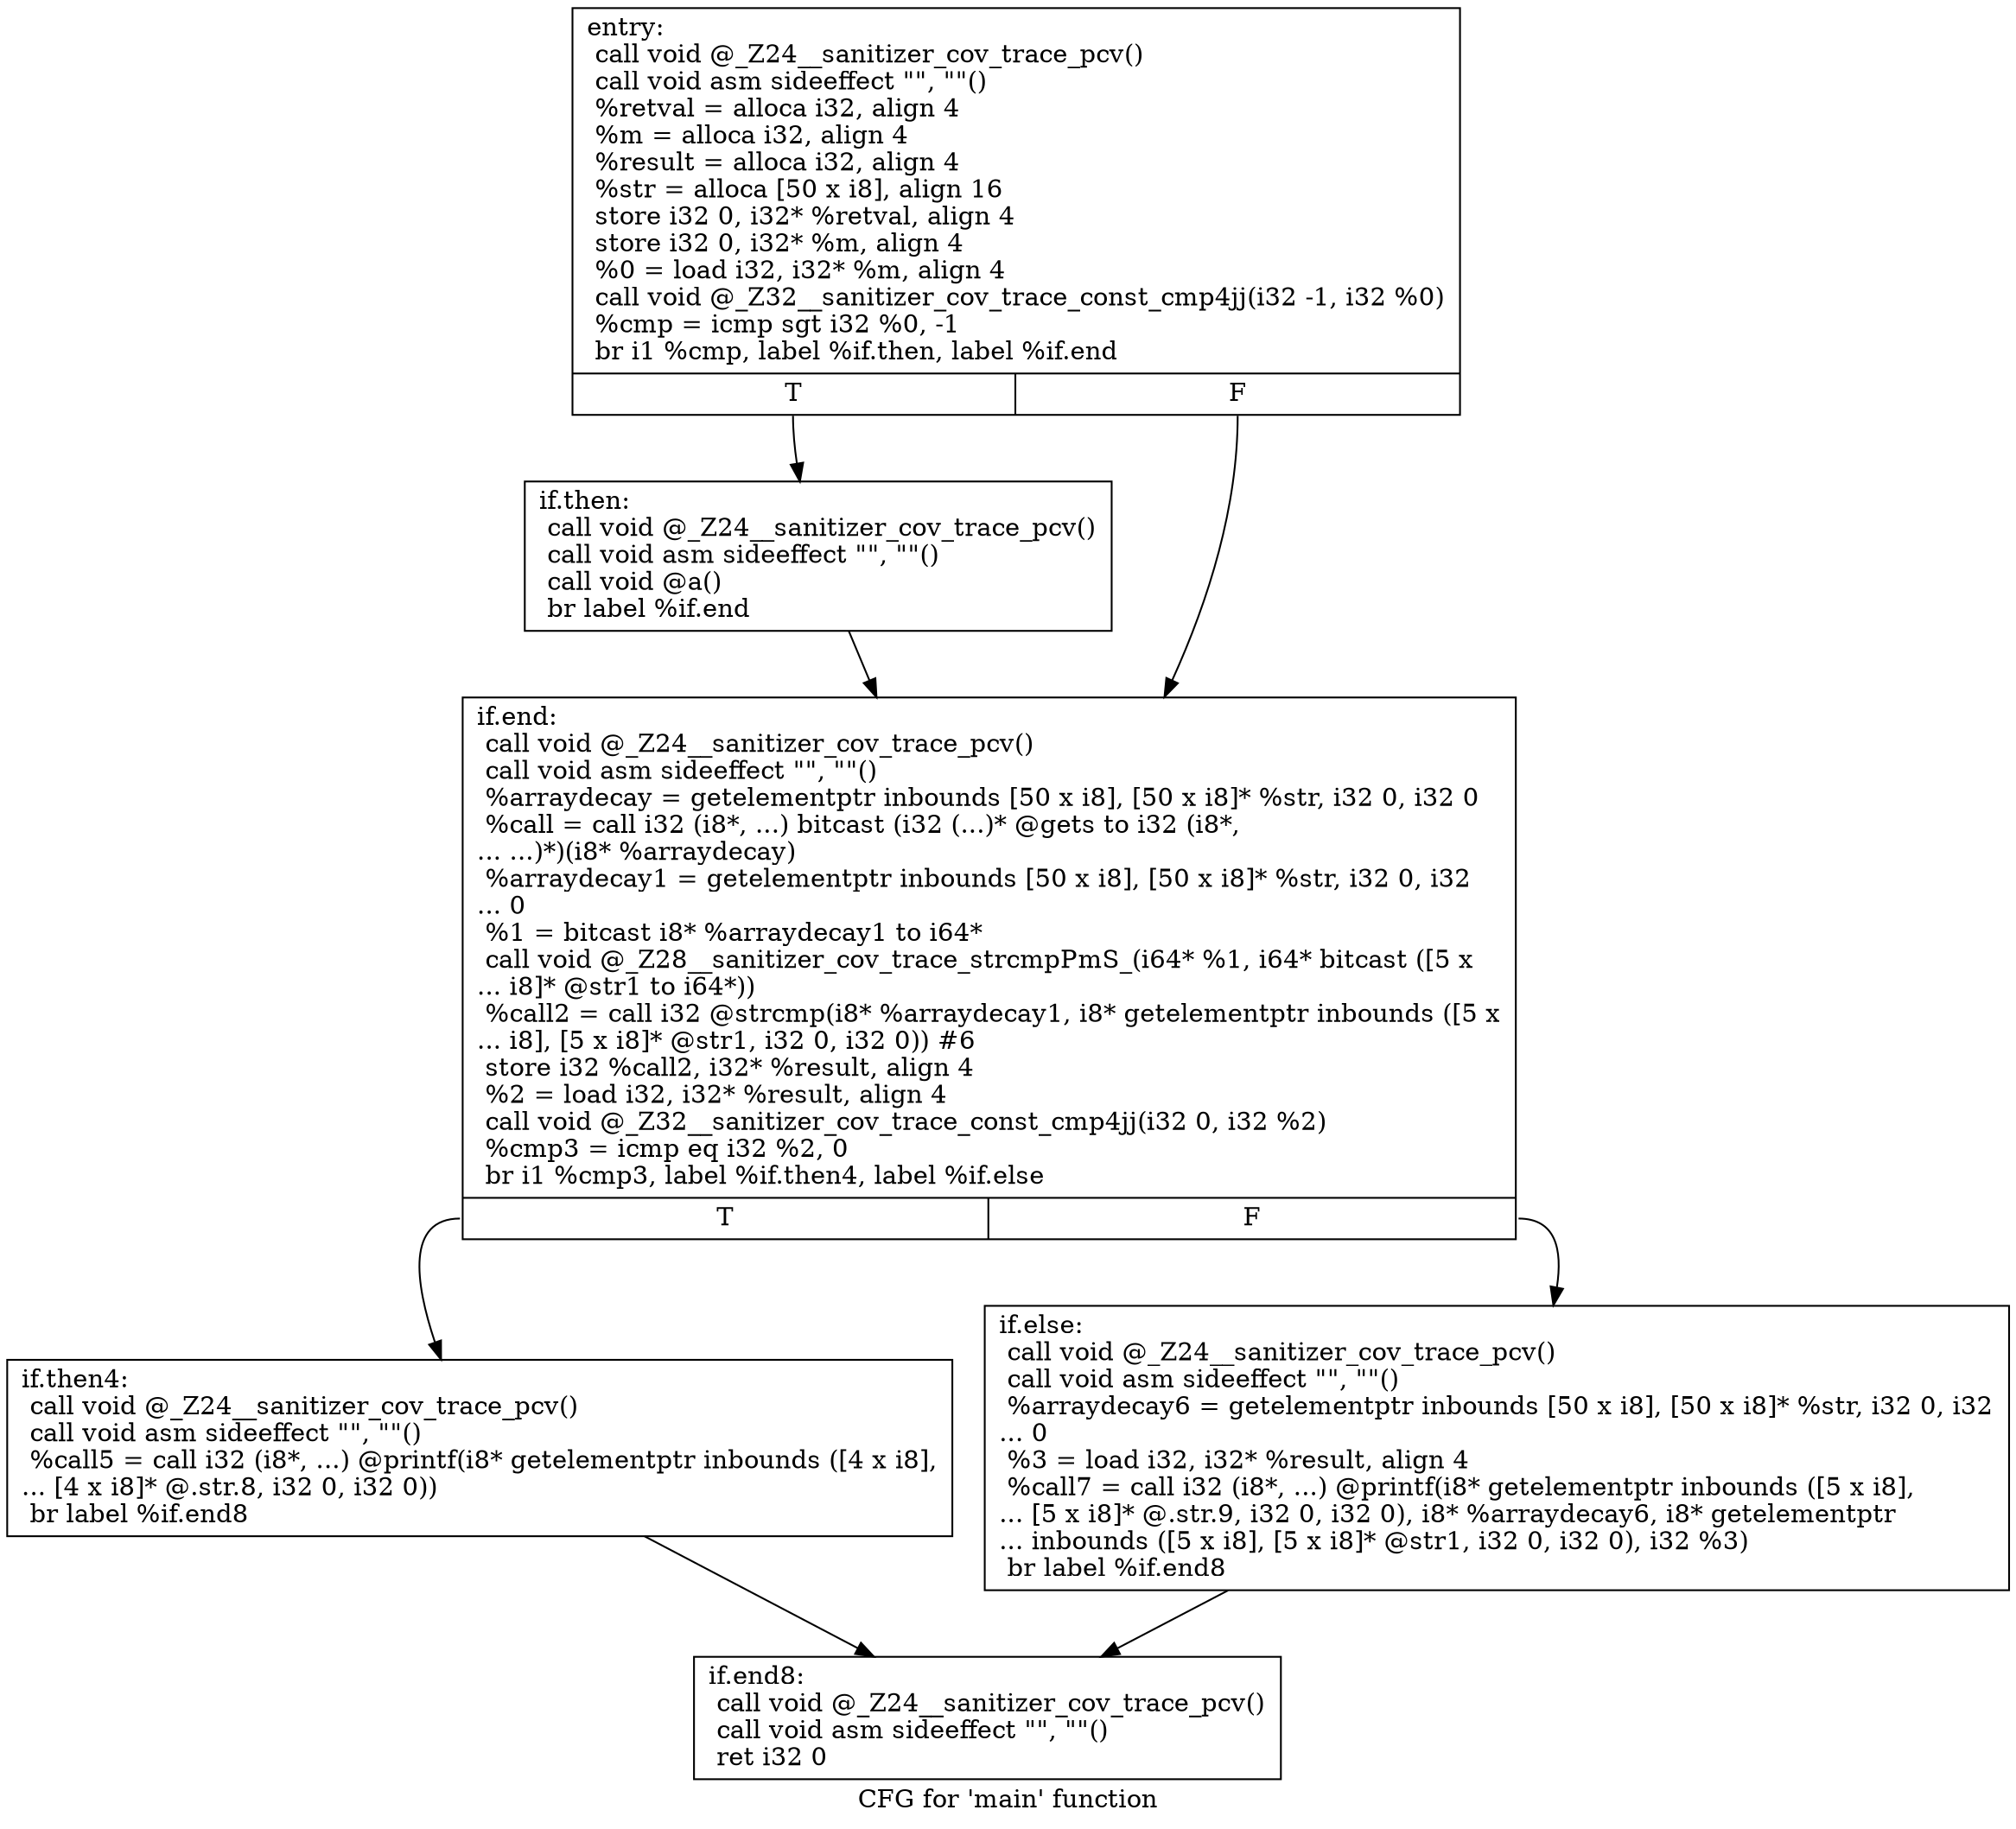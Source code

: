digraph "CFG for 'main' function" {
	label="CFG for 'main' function";

	Node0x5a61650 [shape=record,label="{entry:\l  call void @_Z24__sanitizer_cov_trace_pcv()\l  call void asm sideeffect \"\", \"\"()\l  %retval = alloca i32, align 4\l  %m = alloca i32, align 4\l  %result = alloca i32, align 4\l  %str = alloca [50 x i8], align 16\l  store i32 0, i32* %retval, align 4\l  store i32 0, i32* %m, align 4\l  %0 = load i32, i32* %m, align 4\l  call void @_Z32__sanitizer_cov_trace_const_cmp4jj(i32 -1, i32 %0)\l  %cmp = icmp sgt i32 %0, -1\l  br i1 %cmp, label %if.then, label %if.end\l|{<s0>T|<s1>F}}"];
	Node0x5a61650:s0 -> Node0x5a61e20;
	Node0x5a61650:s1 -> Node0x5a61ed0;
	Node0x5a61e20 [shape=record,label="{if.then:                                          \l  call void @_Z24__sanitizer_cov_trace_pcv()\l  call void asm sideeffect \"\", \"\"()\l  call void @a()\l  br label %if.end\l}"];
	Node0x5a61e20 -> Node0x5a61ed0;
	Node0x5a61ed0 [shape=record,label="{if.end:                                           \l  call void @_Z24__sanitizer_cov_trace_pcv()\l  call void asm sideeffect \"\", \"\"()\l  %arraydecay = getelementptr inbounds [50 x i8], [50 x i8]* %str, i32 0, i32 0\l  %call = call i32 (i8*, ...) bitcast (i32 (...)* @gets to i32 (i8*,\l... ...)*)(i8* %arraydecay)\l  %arraydecay1 = getelementptr inbounds [50 x i8], [50 x i8]* %str, i32 0, i32\l... 0\l  %1 = bitcast i8* %arraydecay1 to i64*\l  call void @_Z28__sanitizer_cov_trace_strcmpPmS_(i64* %1, i64* bitcast ([5 x\l... i8]* @str1 to i64*))\l  %call2 = call i32 @strcmp(i8* %arraydecay1, i8* getelementptr inbounds ([5 x\l... i8], [5 x i8]* @str1, i32 0, i32 0)) #6\l  store i32 %call2, i32* %result, align 4\l  %2 = load i32, i32* %result, align 4\l  call void @_Z32__sanitizer_cov_trace_const_cmp4jj(i32 0, i32 %2)\l  %cmp3 = icmp eq i32 %2, 0\l  br i1 %cmp3, label %if.then4, label %if.else\l|{<s0>T|<s1>F}}"];
	Node0x5a61ed0:s0 -> Node0x5a616a0;
	Node0x5a61ed0:s1 -> Node0x5a63050;
	Node0x5a616a0 [shape=record,label="{if.then4:                                         \l  call void @_Z24__sanitizer_cov_trace_pcv()\l  call void asm sideeffect \"\", \"\"()\l  %call5 = call i32 (i8*, ...) @printf(i8* getelementptr inbounds ([4 x i8],\l... [4 x i8]* @.str.8, i32 0, i32 0))\l  br label %if.end8\l}"];
	Node0x5a616a0 -> Node0x5a63480;
	Node0x5a63050 [shape=record,label="{if.else:                                          \l  call void @_Z24__sanitizer_cov_trace_pcv()\l  call void asm sideeffect \"\", \"\"()\l  %arraydecay6 = getelementptr inbounds [50 x i8], [50 x i8]* %str, i32 0, i32\l... 0\l  %3 = load i32, i32* %result, align 4\l  %call7 = call i32 (i8*, ...) @printf(i8* getelementptr inbounds ([5 x i8],\l... [5 x i8]* @.str.9, i32 0, i32 0), i8* %arraydecay6, i8* getelementptr\l... inbounds ([5 x i8], [5 x i8]* @str1, i32 0, i32 0), i32 %3)\l  br label %if.end8\l}"];
	Node0x5a63050 -> Node0x5a63480;
	Node0x5a63480 [shape=record,label="{if.end8:                                          \l  call void @_Z24__sanitizer_cov_trace_pcv()\l  call void asm sideeffect \"\", \"\"()\l  ret i32 0\l}"];
}
